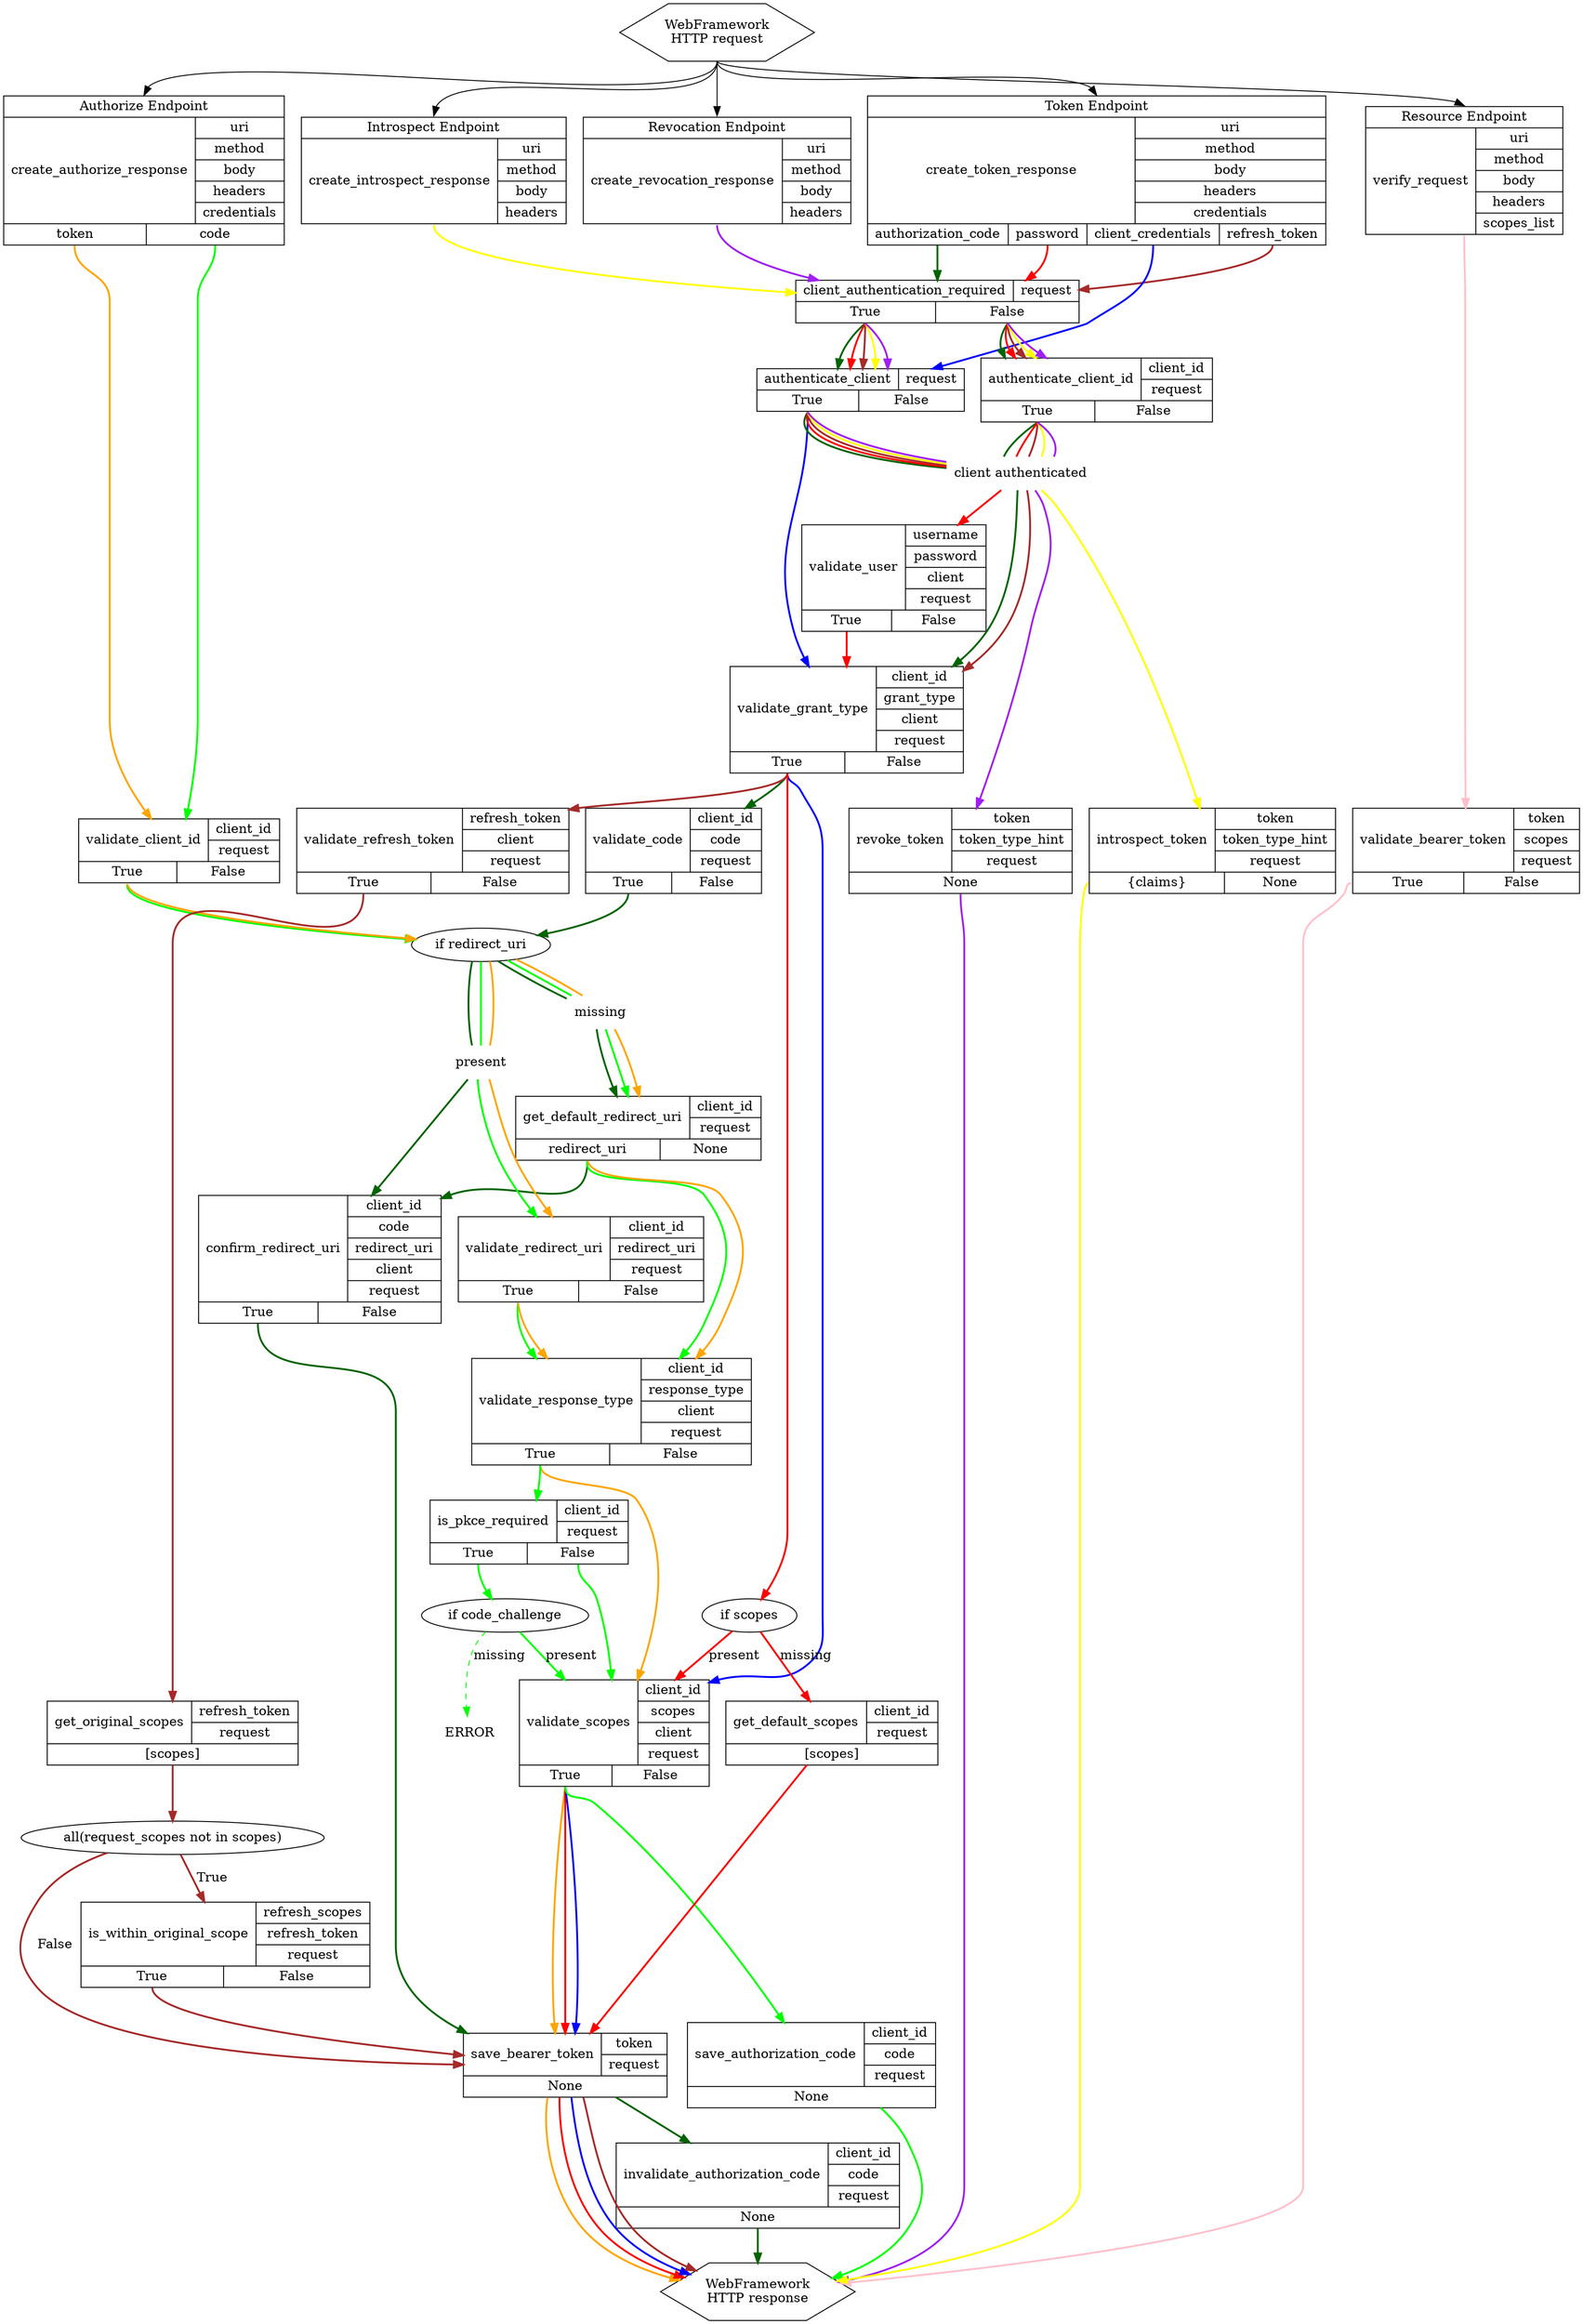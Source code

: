 digraph oauthlib {
    /* Naming conventions:
    f_ : functions in shape=record
    endpoint_ : endpoints in shape=record
    webapi_ : oauthlib entry/exit points in shape=hexagon
    if_ : internal conditions
    r_ : used when returning from two functions into one for improving clarity
    */
    center="1"
    edge [ style=bold ];

    /* Web Framework Entry and Exit points */
    {
        node [ shape=hexagon ];
        edge [ style=normal ];
        
        webapi_request [ label="WebFramework\nHTTP request" ];
        webapi_request:s ->
                endpoint_authorize:top:n,
                endpoint_token:top:n,
                endpoint_introspect:top:n,
                endpoint_revoke:top:n,
                endpoint_resource:top:n;
        webapi_response [ label="WebFramework\nHTTP response" ];
    }

    /* OAuthlib Endpoints */
    {
        rank=same;

        endpoint_authorize [ shape=record; label="{<top>Authorize Endpoint|{create_authorize_response|{uri|method|body|headers|credentials}}|{<token>token|<code>code}}" ];
        endpoint_token [ shape=record; label="{<top>Token Endpoint|{create_token_response|{uri|method|body|headers|credentials}}|{<authorization_code>authorization_code|<password>password|<client_credentials>client_credentials|<refresh_token>refresh_token}}" ];
        endpoint_revoke [ shape=record; label="{<top>Revocation Endpoint|{create_revocation_response|{uri|method|body|headers}}}" ];
        endpoint_introspect [ shape=record; label="{<top>Introspect Endpoint|{create_introspect_response|{uri|method|body|headers}}}" ];
        endpoint_resource [ shape=record; label="{<top>Resource Endpoint|{verify_request|{uri|method|body|headers|scopes_list}}}" ];
    }

    /* OAuthlib RequestValidator Methods */
    {
        node [ shape=record ];

        f_client_authentication_required [ label="{{<top>client_authentication_required|request}|{<true>True|<false>False}}"; ];
        f_authenticate_client [ label="{{<top>authenticate_client|request}|{<true>True|<false>False}}";];
        f_authenticate_client_id [ label="{{<top>authenticate_client_id|{client_id|request}}|{<true>True|<false>False}}"; ];
        f_validate_grant_type [ label="{{<top>validate_grant_type|{client_id|grant_type|client|request}}|{<true>True|<false>False}}"; ];
        f_validate_code [ label="{{<top>validate_code|{client_id|code|request}}|{<true>True|<false>False}}"; ];
        f_confirm_redirect_uri [ label="{{<top>confirm_redirect_uri|{client_id|code|redirect_uri|client|request}}|{<true>True|<false>False}}"; ];
        f_get_default_redirect_uri [ label="{{<top>get_default_redirect_uri|{client_id|request}}|{<redirect_uri>redirect_uri|<none>None}}"; ];
        f_invalidate_authorization_code [ label="{{<top>invalidate_authorization_code|{client_id|code|request}}|None}"; ];
        f_validate_scopes [ label="{{<top>validate_scopes|{client_id|scopes|client|request}}|{<true>True|<false>False}}"; ];
        f_save_bearer_token [ label="{{<top>save_bearer_token|{token|request}}|None}"; ];
        f_revoke_token [ label="{{<top>revoke_token|{token|token_type_hint|request}}|None}"; ];
        f_validate_client_id [ label="{{<top>validate_client_id|{client_id|request}}|{<true>True|<false>False}}"; ];
        f_validate_redirect_uri [ label="{{<top>validate_redirect_uri|{client_id|redirect_uri|request}}|{<true>True|<false>False}}"; ];
        f_is_pkce_required [ label="{{<top>is_pkce_required|{client_id|request}}|{<true>True|<false>False}}"; ];
        f_validate_response_type [ label="{{<top>validate_response_type|{client_id|response_type|client|request}}|{<true>True|<false>False}}"; ];
        f_save_authorization_code [ label="{{<top>save_authorization_code|{client_id|code|request}}|None}"; ];
        f_validate_bearer_token [ label="{{<top>validate_bearer_token|{token|scopes|request}}|{<true>True|<false>False}}"; ];
        f_validate_refresh_token [ label="{{<top>validate_refresh_token|{refresh_token|client|request}}|{<true>True|<false>False}}"; ];
        f_get_default_scopes [ label="{{<top>get_default_scopes|{client_id|request}}|{<scopes>[scopes]}}"; ];
        f_get_original_scopes [ label="{{<top>get_original_scopes|{refresh_token|request}}|{<scopes>[scopes]}}"; ];
        f_is_within_original_scope [ label="{{<top>is_within_original_scope|{refresh_scopes|refresh_token|request}}|{<true>True|<false>False}}"; ];
        f_validate_user [ label="{{<top>validate_user|{username|password|client|request}}|{<true>True|<false>False}}"; ];
        f_introspect_token [ label="{{<top>introspect_token|{token|token_type_hint|request}}|{<claims>\{claims\}|<none>None}}"; ];
    }

    /* OAuthlib Conditions */

    if_code_challenge [ label="if code_challenge"; ];
    if_redirect_uri [ label="if redirect_uri"; ];
    if_redirect_uri_present [ shape=none;label="present"; ];
    if_redirect_uri_missing [ shape=none;label="missing"; ];
    if_scopes [ label="if scopes"; ];
    if_all [ label="all(request_scopes not in scopes)"; ];

    /* OAuthlib functions returns helpers */
    r_client_authenticated [ shape=none,label="client authenticated"; ];

    /* OAuthlib errors */
    e_normal [ shape=none,label="ERROR" ];

    /* Ranking by functional roles */
    {
        rank = same;
        f_validate_client_id;
        f_validate_code;
        /* f_validate_user; */
        f_validate_bearer_token;
        f_validate_refresh_token;
        f_introspect_token;
        f_revoke_token;
    }
    {
        rank = same;
        f_validate_redirect_uri;
        f_confirm_redirect_uri;
    }
    {
        rank = same;
        f_save_bearer_token;
        f_save_authorization_code;
    }
    {
        rank = same;
        f_invalidate_authorization_code;
    }
    {
        rank = same;
        f_validate_scopes;
        f_get_original_scopes;
        f_get_default_scopes;
    }
    {
        rank = same;
        f_is_within_original_scope;
    }

    /* Authorization Code - Access Token Request */
    {
        edge [ color=darkgreen ];

        endpoint_token:authorization_code:s -> f_client_authentication_required;
        f_client_authentication_required:true:s -> f_authenticate_client;
        f_client_authentication_required:false:s -> f_authenticate_client_id;
        f_authenticate_client:true:s -> r_client_authenticated [ arrowhead=none ];
        f_authenticate_client_id:true:s -> r_client_authenticated [ arrowhead=none ];
        r_client_authenticated -> f_validate_grant_type;
        f_validate_grant_type:true:s -> f_validate_code;

        f_validate_code:true:s -> if_redirect_uri;
        if_redirect_uri -> if_redirect_uri_present [ arrowhead=none ];
        if_redirect_uri -> if_redirect_uri_missing [ arrowhead=none ];
        if_redirect_uri_present -> f_confirm_redirect_uri;
        if_redirect_uri_missing -> f_get_default_redirect_uri;
        f_get_default_redirect_uri:redirect_uri:s -> f_confirm_redirect_uri;

        f_confirm_redirect_uri:true:s -> f_save_bearer_token;
        f_save_bearer_token -> f_invalidate_authorization_code;
        f_invalidate_authorization_code -> webapi_response;
    }
    /* Authorization Code - Authorization Request */
    {
        edge [ color=green ];

        endpoint_authorize:code:s -> f_validate_client_id;
        f_validate_client_id:true:s -> if_redirect_uri;
        if_redirect_uri -> if_redirect_uri_present [ arrowhead=none ];
        if_redirect_uri -> if_redirect_uri_missing [ arrowhead=none ];
        if_redirect_uri_present -> f_validate_redirect_uri;
        if_redirect_uri_missing -> f_get_default_redirect_uri;

        f_validate_redirect_uri:true:s -> f_validate_response_type;
        f_get_default_redirect_uri:redirect_uri:s -> f_validate_response_type;
        f_validate_response_type:true:s -> f_is_pkce_required;
        f_is_pkce_required:true:s -> if_code_challenge;
        f_is_pkce_required:false:s -> f_validate_scopes;

        if_code_challenge -> f_validate_scopes [ label="present" ];
        if_code_challenge -> e_normal [ label="missing",style=dashed ];

        f_validate_scopes:true:s -> f_save_authorization_code;
        f_save_authorization_code -> webapi_response;
    }

    /* Implicit */ 
    {
        edge [ color=orange ];

        endpoint_authorize:token:s -> f_validate_client_id;
        f_validate_client_id:true:s -> if_redirect_uri;
        if_redirect_uri -> if_redirect_uri_present [ arrowhead=none ];
        if_redirect_uri -> if_redirect_uri_missing [ arrowhead=none ];
        if_redirect_uri_present -> f_validate_redirect_uri;
        if_redirect_uri_missing -> f_get_default_redirect_uri;

        f_validate_redirect_uri:true:s -> f_validate_response_type;
        f_get_default_redirect_uri:redirect_uri:s -> f_validate_response_type;
        f_validate_response_type:true:s -> f_validate_scopes;
        f_validate_scopes:true:s -> f_save_bearer_token;
        f_save_bearer_token -> webapi_response;
    }

    /* Resource Owner Password Grant */
    {
        edge [ color=red ];

        endpoint_token:password:s -> f_client_authentication_required;
        f_client_authentication_required:true:s -> f_authenticate_client;
        f_client_authentication_required:false:s -> f_authenticate_client_id;
        f_authenticate_client:true:s -> r_client_authenticated [ arrowhead=none ];
        f_authenticate_client_id:true:s -> r_client_authenticated [ arrowhead=none ];
        r_client_authenticated -> f_validate_user;
        f_validate_user:true:s -> f_validate_grant_type;

        f_validate_grant_type:true:s -> if_scopes;
        if_scopes -> f_validate_scopes [ label="present" ];
        if_scopes -> f_get_default_scopes [ label="missing" ];

        f_validate_scopes:true:s -> f_save_bearer_token;
        f_get_default_scopes -> f_save_bearer_token;
        f_save_bearer_token -> webapi_response;
    }

    /* Client Credentials Grant */
    {
        edge [ color=blue ];

        endpoint_token:client_credentials:s -> f_authenticate_client;
        f_authenticate_client:true:s -> f_validate_grant_type;
        f_validate_grant_type:true:s -> f_validate_scopes;
        f_validate_scopes:true:s -> f_save_bearer_token;
        f_save_bearer_token -> webapi_response;
    }

    /* Refresh Grant */
    {
        edge [ color=brown ];

        endpoint_token:refresh_token:s -> f_client_authentication_required;
        f_client_authentication_required:true:s -> f_authenticate_client;
        f_client_authentication_required:false:s -> f_authenticate_client_id;
        f_authenticate_client:true:s -> r_client_authenticated [ arrowhead=none ];
        f_authenticate_client_id:true:s -> r_client_authenticated [ arrowhead=none ];
        r_client_authenticated -> f_validate_grant_type;

        f_validate_grant_type:true:s -> f_validate_refresh_token;
        f_validate_refresh_token:true:s -> f_get_original_scopes;
        f_get_original_scopes -> if_all;
        if_all -> f_is_within_original_scope [ label="True" ];
        if_all -> f_save_bearer_token [ label="False" ];
        f_is_within_original_scope:true:s -> f_save_bearer_token;
        f_save_bearer_token -> webapi_response;
    }

    /* Introspect Endpoint  */
    {
        edge [ color=yellow ];

        endpoint_introspect:s -> f_client_authentication_required;
        f_client_authentication_required:true:s -> f_authenticate_client;
        f_client_authentication_required:false:s -> f_authenticate_client_id;
        f_authenticate_client:true:s -> r_client_authenticated [ arrowhead=none ];
        f_authenticate_client_id:true:s -> r_client_authenticated [ arrowhead=none ];
        r_client_authenticated -> f_introspect_token;
        f_introspect_token:claims -> webapi_response;
    }

    /* Revocation Endpoint */
    {
        edge [ color=purple ];

        endpoint_revoke:s -> f_client_authentication_required;
        f_client_authentication_required:true:s -> f_authenticate_client;
        f_client_authentication_required:false:s -> f_authenticate_client_id;
        f_authenticate_client:true:s -> r_client_authenticated [ arrowhead=none ];
        f_authenticate_client_id:true:s -> r_client_authenticated [ arrowhead=none ];
        r_client_authenticated -> f_revoke_token;
        f_revoke_token:s -> webapi_response;
    }

    /* Resource Access - Verify Request */
    {
        edge [ color=pink ];

        endpoint_resource:s -> f_validate_bearer_token;
        f_validate_bearer_token:true -> webapi_response;
    }
}
